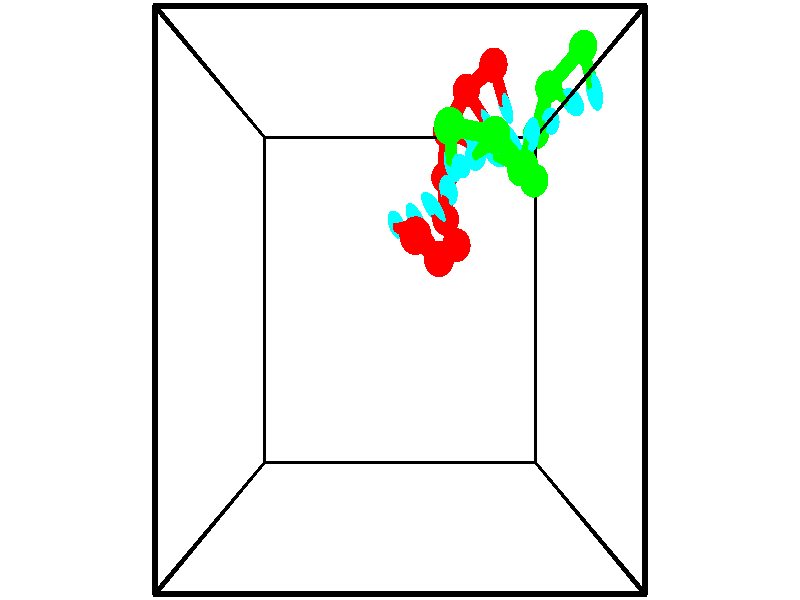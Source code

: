 // switches for output
#declare DRAW_BASES = 1; // possible values are 0, 1; only relevant for DNA ribbons
#declare DRAW_BASES_TYPE = 3; // possible values are 1, 2, 3; only relevant for DNA ribbons
#declare DRAW_FOG = 0; // set to 1 to enable fog

#include "colors.inc"

#include "transforms.inc"
background { rgb <1, 1, 1>}

#default {
   normal{
       ripples 0.25
       frequency 0.20
       turbulence 0.2
       lambda 5
   }
	finish {
		phong 0.1
		phong_size 40.
	}
}

// original window dimensions: 1024x640


// camera settings

camera {
	sky <-0, 1, 0>
	up <-0, 1, 0>
	right 1.6 * <1, 0, 0>
	location <2.5, 2.5, 11.1562>
	look_at <2.5, 2.5, 2.5>
	direction <0, 0, -8.6562>
	angle 67.0682
}


# declare cpy_camera_pos = <2.5, 2.5, 11.1562>;
# if (DRAW_FOG = 1)
fog {
	fog_type 2
	up vnormalize(cpy_camera_pos)
	color rgbt<1,1,1,0.3>
	distance 1e-5
	fog_alt 3e-3
	fog_offset 4
}
# end


// LIGHTS

# declare lum = 6;
global_settings {
	ambient_light rgb lum * <0.05, 0.05, 0.05>
	max_trace_level 15
}# declare cpy_direct_light_amount = 0.25;
light_source
{	1000 * <-1, -1, 1>,
	rgb lum * cpy_direct_light_amount
	parallel
}

light_source
{	1000 * <1, 1, -1>,
	rgb lum * cpy_direct_light_amount
	parallel
}

// strand 0

// nucleotide -1

// particle -1
sphere {
	<2.741774, 3.336310, 1.736837> 0.250000
	pigment { color rgbt <1,0,0,0> }
	no_shadow
}
cylinder {
	<2.570049, 3.451561, 1.394451>,  <2.467015, 3.520712, 1.189020>, 0.100000
	pigment { color rgbt <1,0,0,0> }
	no_shadow
}
cylinder {
	<2.570049, 3.451561, 1.394451>,  <2.741774, 3.336310, 1.736837>, 0.100000
	pigment { color rgbt <1,0,0,0> }
	no_shadow
}

// particle -1
sphere {
	<2.570049, 3.451561, 1.394451> 0.100000
	pigment { color rgbt <1,0,0,0> }
	no_shadow
}
sphere {
	0, 1
	scale<0.080000,0.200000,0.300000>
	matrix <0.889492, 0.299127, -0.345437,
		0.156512, -0.909673, -0.384706,
		-0.429311, 0.288128, -0.855964,
		2.441256, 3.537999, 1.137662>
	pigment { color rgbt <0,1,1,0> }
	no_shadow
}
cylinder {
	<3.145493, 3.066662, 1.158367>,  <2.741774, 3.336310, 1.736837>, 0.130000
	pigment { color rgbt <1,0,0,0> }
	no_shadow
}

// nucleotide -1

// particle -1
sphere {
	<3.145493, 3.066662, 1.158367> 0.250000
	pigment { color rgbt <1,0,0,0> }
	no_shadow
}
cylinder {
	<2.933987, 3.380135, 1.027981>,  <2.807083, 3.568218, 0.949749>, 0.100000
	pigment { color rgbt <1,0,0,0> }
	no_shadow
}
cylinder {
	<2.933987, 3.380135, 1.027981>,  <3.145493, 3.066662, 1.158367>, 0.100000
	pigment { color rgbt <1,0,0,0> }
	no_shadow
}

// particle -1
sphere {
	<2.933987, 3.380135, 1.027981> 0.100000
	pigment { color rgbt <1,0,0,0> }
	no_shadow
}
sphere {
	0, 1
	scale<0.080000,0.200000,0.300000>
	matrix <0.819997, 0.372523, -0.434547,
		-0.219117, -0.497063, -0.839593,
		-0.528765, 0.783681, -0.325964,
		2.775357, 3.615239, 0.930191>
	pigment { color rgbt <0,1,1,0> }
	no_shadow
}
cylinder {
	<3.499630, 3.308328, 0.453383>,  <3.145493, 3.066662, 1.158367>, 0.130000
	pigment { color rgbt <1,0,0,0> }
	no_shadow
}

// nucleotide -1

// particle -1
sphere {
	<3.499630, 3.308328, 0.453383> 0.250000
	pigment { color rgbt <1,0,0,0> }
	no_shadow
}
cylinder {
	<3.260014, 3.604630, 0.574993>,  <3.116243, 3.782411, 0.647959>, 0.100000
	pigment { color rgbt <1,0,0,0> }
	no_shadow
}
cylinder {
	<3.260014, 3.604630, 0.574993>,  <3.499630, 3.308328, 0.453383>, 0.100000
	pigment { color rgbt <1,0,0,0> }
	no_shadow
}

// particle -1
sphere {
	<3.260014, 3.604630, 0.574993> 0.100000
	pigment { color rgbt <1,0,0,0> }
	no_shadow
}
sphere {
	0, 1
	scale<0.080000,0.200000,0.300000>
	matrix <0.625006, 0.669909, -0.400736,
		-0.500516, -0.050041, -0.864280,
		-0.599042, 0.740755, 0.304024,
		3.080301, 3.826856, 0.666200>
	pigment { color rgbt <0,1,1,0> }
	no_shadow
}
cylinder {
	<3.358818, 3.757480, -0.184878>,  <3.499630, 3.308328, 0.453383>, 0.130000
	pigment { color rgbt <1,0,0,0> }
	no_shadow
}

// nucleotide -1

// particle -1
sphere {
	<3.358818, 3.757480, -0.184878> 0.250000
	pigment { color rgbt <1,0,0,0> }
	no_shadow
}
cylinder {
	<3.360489, 3.965981, 0.156479>,  <3.361491, 4.091081, 0.361293>, 0.100000
	pigment { color rgbt <1,0,0,0> }
	no_shadow
}
cylinder {
	<3.360489, 3.965981, 0.156479>,  <3.358818, 3.757480, -0.184878>, 0.100000
	pigment { color rgbt <1,0,0,0> }
	no_shadow
}

// particle -1
sphere {
	<3.360489, 3.965981, 0.156479> 0.100000
	pigment { color rgbt <1,0,0,0> }
	no_shadow
}
sphere {
	0, 1
	scale<0.080000,0.200000,0.300000>
	matrix <0.671871, 0.630619, -0.388471,
		-0.740656, 0.574993, -0.347579,
		0.004178, 0.521252, 0.853393,
		3.361742, 4.122356, 0.412497>
	pigment { color rgbt <0,1,1,0> }
	no_shadow
}
cylinder {
	<3.349146, 4.458232, -0.409956>,  <3.358818, 3.757480, -0.184878>, 0.130000
	pigment { color rgbt <1,0,0,0> }
	no_shadow
}

// nucleotide -1

// particle -1
sphere {
	<3.349146, 4.458232, -0.409956> 0.250000
	pigment { color rgbt <1,0,0,0> }
	no_shadow
}
cylinder {
	<3.485958, 4.490913, -0.035503>,  <3.568045, 4.510522, 0.189168>, 0.100000
	pigment { color rgbt <1,0,0,0> }
	no_shadow
}
cylinder {
	<3.485958, 4.490913, -0.035503>,  <3.349146, 4.458232, -0.409956>, 0.100000
	pigment { color rgbt <1,0,0,0> }
	no_shadow
}

// particle -1
sphere {
	<3.485958, 4.490913, -0.035503> 0.100000
	pigment { color rgbt <1,0,0,0> }
	no_shadow
}
sphere {
	0, 1
	scale<0.080000,0.200000,0.300000>
	matrix <0.728959, 0.605588, -0.319191,
		-0.592988, 0.791573, 0.147570,
		0.342029, 0.081704, 0.936131,
		3.588567, 4.515425, 0.245336>
	pigment { color rgbt <0,1,1,0> }
	no_shadow
}
cylinder {
	<3.378247, 5.172645, -0.332738>,  <3.349146, 4.458232, -0.409956>, 0.130000
	pigment { color rgbt <1,0,0,0> }
	no_shadow
}

// nucleotide -1

// particle -1
sphere {
	<3.378247, 5.172645, -0.332738> 0.250000
	pigment { color rgbt <1,0,0,0> }
	no_shadow
}
cylinder {
	<3.630146, 5.011772, -0.066906>,  <3.781285, 4.915248, 0.092593>, 0.100000
	pigment { color rgbt <1,0,0,0> }
	no_shadow
}
cylinder {
	<3.630146, 5.011772, -0.066906>,  <3.378247, 5.172645, -0.332738>, 0.100000
	pigment { color rgbt <1,0,0,0> }
	no_shadow
}

// particle -1
sphere {
	<3.630146, 5.011772, -0.066906> 0.100000
	pigment { color rgbt <1,0,0,0> }
	no_shadow
}
sphere {
	0, 1
	scale<0.080000,0.200000,0.300000>
	matrix <0.704707, 0.655724, -0.270948,
		-0.326811, 0.638964, 0.696361,
		0.629747, -0.402182, 0.664581,
		3.819070, 4.891118, 0.132468>
	pigment { color rgbt <0,1,1,0> }
	no_shadow
}
cylinder {
	<3.727921, 5.733143, -0.023019>,  <3.378247, 5.172645, -0.332738>, 0.130000
	pigment { color rgbt <1,0,0,0> }
	no_shadow
}

// nucleotide -1

// particle -1
sphere {
	<3.727921, 5.733143, -0.023019> 0.250000
	pigment { color rgbt <1,0,0,0> }
	no_shadow
}
cylinder {
	<3.958584, 5.411392, 0.034172>,  <4.096982, 5.218341, 0.068487>, 0.100000
	pigment { color rgbt <1,0,0,0> }
	no_shadow
}
cylinder {
	<3.958584, 5.411392, 0.034172>,  <3.727921, 5.733143, -0.023019>, 0.100000
	pigment { color rgbt <1,0,0,0> }
	no_shadow
}

// particle -1
sphere {
	<3.958584, 5.411392, 0.034172> 0.100000
	pigment { color rgbt <1,0,0,0> }
	no_shadow
}
sphere {
	0, 1
	scale<0.080000,0.200000,0.300000>
	matrix <0.816973, 0.566723, -0.106678,
		0.004780, 0.178327, 0.983960,
		0.576656, -0.804378, 0.142979,
		4.131581, 5.170079, 0.077066>
	pigment { color rgbt <0,1,1,0> }
	no_shadow
}
cylinder {
	<4.163662, 5.987058, 0.393029>,  <3.727921, 5.733143, -0.023019>, 0.130000
	pigment { color rgbt <1,0,0,0> }
	no_shadow
}

// nucleotide -1

// particle -1
sphere {
	<4.163662, 5.987058, 0.393029> 0.250000
	pigment { color rgbt <1,0,0,0> }
	no_shadow
}
cylinder {
	<4.323929, 5.696785, 0.169296>,  <4.420089, 5.522621, 0.035057>, 0.100000
	pigment { color rgbt <1,0,0,0> }
	no_shadow
}
cylinder {
	<4.323929, 5.696785, 0.169296>,  <4.163662, 5.987058, 0.393029>, 0.100000
	pigment { color rgbt <1,0,0,0> }
	no_shadow
}

// particle -1
sphere {
	<4.323929, 5.696785, 0.169296> 0.100000
	pigment { color rgbt <1,0,0,0> }
	no_shadow
}
sphere {
	0, 1
	scale<0.080000,0.200000,0.300000>
	matrix <0.837050, 0.538166, -0.098616,
		0.372578, -0.428677, 0.823057,
		0.400666, -0.725682, -0.559332,
		4.444129, 5.479080, 0.001497>
	pigment { color rgbt <0,1,1,0> }
	no_shadow
}
// strand 1

// nucleotide -1

// particle -1
sphere {
	<5.839111, 6.344917, 0.131428> 0.250000
	pigment { color rgbt <0,1,0,0> }
	no_shadow
}
cylinder {
	<5.961810, 5.964279, 0.123699>,  <6.035429, 5.735897, 0.119062>, 0.100000
	pigment { color rgbt <0,1,0,0> }
	no_shadow
}
cylinder {
	<5.961810, 5.964279, 0.123699>,  <5.839111, 6.344917, 0.131428>, 0.100000
	pigment { color rgbt <0,1,0,0> }
	no_shadow
}

// particle -1
sphere {
	<5.961810, 5.964279, 0.123699> 0.100000
	pigment { color rgbt <0,1,0,0> }
	no_shadow
}
sphere {
	0, 1
	scale<0.080000,0.200000,0.300000>
	matrix <-0.920244, -0.301703, 0.249252,
		-0.243016, -0.058678, -0.968246,
		0.306748, -0.951594, -0.019321,
		6.053834, 5.678801, 0.117903>
	pigment { color rgbt <0,1,1,0> }
	no_shadow
}
cylinder {
	<5.336584, 5.886374, -0.355452>,  <5.839111, 6.344917, 0.131428>, 0.130000
	pigment { color rgbt <0,1,0,0> }
	no_shadow
}

// nucleotide -1

// particle -1
sphere {
	<5.336584, 5.886374, -0.355452> 0.250000
	pigment { color rgbt <0,1,0,0> }
	no_shadow
}
cylinder {
	<5.514486, 5.669693, -0.070145>,  <5.621228, 5.539685, 0.101040>, 0.100000
	pigment { color rgbt <0,1,0,0> }
	no_shadow
}
cylinder {
	<5.514486, 5.669693, -0.070145>,  <5.336584, 5.886374, -0.355452>, 0.100000
	pigment { color rgbt <0,1,0,0> }
	no_shadow
}

// particle -1
sphere {
	<5.514486, 5.669693, -0.070145> 0.100000
	pigment { color rgbt <0,1,0,0> }
	no_shadow
}
sphere {
	0, 1
	scale<0.080000,0.200000,0.300000>
	matrix <-0.889438, -0.360776, 0.280609,
		0.105324, -0.759210, -0.642267,
		0.444755, -0.541701, 0.713269,
		5.647913, 5.507183, 0.143836>
	pigment { color rgbt <0,1,1,0> }
	no_shadow
}
cylinder {
	<5.126964, 5.175404, -0.506081>,  <5.336584, 5.886374, -0.355452>, 0.130000
	pigment { color rgbt <0,1,0,0> }
	no_shadow
}

// nucleotide -1

// particle -1
sphere {
	<5.126964, 5.175404, -0.506081> 0.250000
	pigment { color rgbt <0,1,0,0> }
	no_shadow
}
cylinder {
	<5.189659, 5.194046, -0.111465>,  <5.227276, 5.205232, 0.125304>, 0.100000
	pigment { color rgbt <0,1,0,0> }
	no_shadow
}
cylinder {
	<5.189659, 5.194046, -0.111465>,  <5.126964, 5.175404, -0.506081>, 0.100000
	pigment { color rgbt <0,1,0,0> }
	no_shadow
}

// particle -1
sphere {
	<5.189659, 5.194046, -0.111465> 0.100000
	pigment { color rgbt <0,1,0,0> }
	no_shadow
}
sphere {
	0, 1
	scale<0.080000,0.200000,0.300000>
	matrix <-0.903990, -0.395547, 0.162309,
		0.397788, -0.917262, -0.019863,
		0.156737, 0.046609, 0.986540,
		5.236681, 5.208028, 0.184497>
	pigment { color rgbt <0,1,1,0> }
	no_shadow
}
cylinder {
	<4.793683, 4.552370, -0.312391>,  <5.126964, 5.175404, -0.506081>, 0.130000
	pigment { color rgbt <0,1,0,0> }
	no_shadow
}

// nucleotide -1

// particle -1
sphere {
	<4.793683, 4.552370, -0.312391> 0.250000
	pigment { color rgbt <0,1,0,0> }
	no_shadow
}
cylinder {
	<4.841216, 4.797348, 0.000221>,  <4.869736, 4.944335, 0.187789>, 0.100000
	pigment { color rgbt <0,1,0,0> }
	no_shadow
}
cylinder {
	<4.841216, 4.797348, 0.000221>,  <4.793683, 4.552370, -0.312391>, 0.100000
	pigment { color rgbt <0,1,0,0> }
	no_shadow
}

// particle -1
sphere {
	<4.841216, 4.797348, 0.000221> 0.100000
	pigment { color rgbt <0,1,0,0> }
	no_shadow
}
sphere {
	0, 1
	scale<0.080000,0.200000,0.300000>
	matrix <-0.909434, -0.248771, 0.333231,
		0.398507, -0.750350, 0.527416,
		0.118834, 0.612445, 0.781530,
		4.876866, 4.981081, 0.234680>
	pigment { color rgbt <0,1,1,0> }
	no_shadow
}
cylinder {
	<4.900564, 4.281384, 0.346551>,  <4.793683, 4.552370, -0.312391>, 0.130000
	pigment { color rgbt <0,1,0,0> }
	no_shadow
}

// nucleotide -1

// particle -1
sphere {
	<4.900564, 4.281384, 0.346551> 0.250000
	pigment { color rgbt <0,1,0,0> }
	no_shadow
}
cylinder {
	<4.682714, 4.616447, 0.330006>,  <4.552003, 4.817485, 0.320078>, 0.100000
	pigment { color rgbt <0,1,0,0> }
	no_shadow
}
cylinder {
	<4.682714, 4.616447, 0.330006>,  <4.900564, 4.281384, 0.346551>, 0.100000
	pigment { color rgbt <0,1,0,0> }
	no_shadow
}

// particle -1
sphere {
	<4.682714, 4.616447, 0.330006> 0.100000
	pigment { color rgbt <0,1,0,0> }
	no_shadow
}
sphere {
	0, 1
	scale<0.080000,0.200000,0.300000>
	matrix <-0.826402, -0.527592, 0.196739,
		0.142976, 0.141333, 0.979583,
		-0.544625, 0.837659, -0.041364,
		4.519326, 4.867745, 0.317596>
	pigment { color rgbt <0,1,1,0> }
	no_shadow
}
cylinder {
	<4.559796, 4.345347, 1.070997>,  <4.900564, 4.281384, 0.346551>, 0.130000
	pigment { color rgbt <0,1,0,0> }
	no_shadow
}

// nucleotide -1

// particle -1
sphere {
	<4.559796, 4.345347, 1.070997> 0.250000
	pigment { color rgbt <0,1,0,0> }
	no_shadow
}
cylinder {
	<4.333935, 4.511734, 0.785862>,  <4.198418, 4.611566, 0.614781>, 0.100000
	pigment { color rgbt <0,1,0,0> }
	no_shadow
}
cylinder {
	<4.333935, 4.511734, 0.785862>,  <4.559796, 4.345347, 1.070997>, 0.100000
	pigment { color rgbt <0,1,0,0> }
	no_shadow
}

// particle -1
sphere {
	<4.333935, 4.511734, 0.785862> 0.100000
	pigment { color rgbt <0,1,0,0> }
	no_shadow
}
sphere {
	0, 1
	scale<0.080000,0.200000,0.300000>
	matrix <-0.797988, -0.495625, 0.342886,
		-0.210671, 0.762448, 0.611793,
		-0.564653, 0.415967, -0.712838,
		4.164539, 4.636524, 0.572010>
	pigment { color rgbt <0,1,1,0> }
	no_shadow
}
cylinder {
	<4.025387, 4.716794, 1.425482>,  <4.559796, 4.345347, 1.070997>, 0.130000
	pigment { color rgbt <0,1,0,0> }
	no_shadow
}

// nucleotide -1

// particle -1
sphere {
	<4.025387, 4.716794, 1.425482> 0.250000
	pigment { color rgbt <0,1,0,0> }
	no_shadow
}
cylinder {
	<3.893354, 4.625206, 1.059177>,  <3.814135, 4.570253, 0.839395>, 0.100000
	pigment { color rgbt <0,1,0,0> }
	no_shadow
}
cylinder {
	<3.893354, 4.625206, 1.059177>,  <4.025387, 4.716794, 1.425482>, 0.100000
	pigment { color rgbt <0,1,0,0> }
	no_shadow
}

// particle -1
sphere {
	<3.893354, 4.625206, 1.059177> 0.100000
	pigment { color rgbt <0,1,0,0> }
	no_shadow
}
sphere {
	0, 1
	scale<0.080000,0.200000,0.300000>
	matrix <-0.759291, -0.511977, 0.401692,
		-0.560823, 0.827921, -0.004860,
		-0.330081, -0.228969, -0.915762,
		3.794330, 4.556516, 0.784449>
	pigment { color rgbt <0,1,1,0> }
	no_shadow
}
cylinder {
	<3.293800, 4.828998, 1.461013>,  <4.025387, 4.716794, 1.425482>, 0.130000
	pigment { color rgbt <0,1,0,0> }
	no_shadow
}

// nucleotide -1

// particle -1
sphere {
	<3.293800, 4.828998, 1.461013> 0.250000
	pigment { color rgbt <0,1,0,0> }
	no_shadow
}
cylinder {
	<3.346624, 4.590736, 1.144089>,  <3.378319, 4.447779, 0.953934>, 0.100000
	pigment { color rgbt <0,1,0,0> }
	no_shadow
}
cylinder {
	<3.346624, 4.590736, 1.144089>,  <3.293800, 4.828998, 1.461013>, 0.100000
	pigment { color rgbt <0,1,0,0> }
	no_shadow
}

// particle -1
sphere {
	<3.346624, 4.590736, 1.144089> 0.100000
	pigment { color rgbt <0,1,0,0> }
	no_shadow
}
sphere {
	0, 1
	scale<0.080000,0.200000,0.300000>
	matrix <-0.787985, -0.548010, 0.280651,
		-0.601365, 0.587266, -0.541736,
		0.132060, -0.595654, -0.792311,
		3.386242, 4.412040, 0.906395>
	pigment { color rgbt <0,1,1,0> }
	no_shadow
}
// box output
cylinder {
	<0.000000, 0.000000, 0.000000>,  <5.000000, 0.000000, 0.000000>, 0.025000
	pigment { color rgbt <0,0,0,0> }
	no_shadow
}
cylinder {
	<0.000000, 0.000000, 0.000000>,  <0.000000, 5.000000, 0.000000>, 0.025000
	pigment { color rgbt <0,0,0,0> }
	no_shadow
}
cylinder {
	<0.000000, 0.000000, 0.000000>,  <0.000000, 0.000000, 5.000000>, 0.025000
	pigment { color rgbt <0,0,0,0> }
	no_shadow
}
cylinder {
	<5.000000, 5.000000, 5.000000>,  <0.000000, 5.000000, 5.000000>, 0.025000
	pigment { color rgbt <0,0,0,0> }
	no_shadow
}
cylinder {
	<5.000000, 5.000000, 5.000000>,  <5.000000, 0.000000, 5.000000>, 0.025000
	pigment { color rgbt <0,0,0,0> }
	no_shadow
}
cylinder {
	<5.000000, 5.000000, 5.000000>,  <5.000000, 5.000000, 0.000000>, 0.025000
	pigment { color rgbt <0,0,0,0> }
	no_shadow
}
cylinder {
	<0.000000, 0.000000, 5.000000>,  <0.000000, 5.000000, 5.000000>, 0.025000
	pigment { color rgbt <0,0,0,0> }
	no_shadow
}
cylinder {
	<0.000000, 0.000000, 5.000000>,  <5.000000, 0.000000, 5.000000>, 0.025000
	pigment { color rgbt <0,0,0,0> }
	no_shadow
}
cylinder {
	<5.000000, 5.000000, 0.000000>,  <0.000000, 5.000000, 0.000000>, 0.025000
	pigment { color rgbt <0,0,0,0> }
	no_shadow
}
cylinder {
	<5.000000, 5.000000, 0.000000>,  <5.000000, 0.000000, 0.000000>, 0.025000
	pigment { color rgbt <0,0,0,0> }
	no_shadow
}
cylinder {
	<5.000000, 0.000000, 5.000000>,  <5.000000, 0.000000, 0.000000>, 0.025000
	pigment { color rgbt <0,0,0,0> }
	no_shadow
}
cylinder {
	<0.000000, 5.000000, 0.000000>,  <0.000000, 5.000000, 5.000000>, 0.025000
	pigment { color rgbt <0,0,0,0> }
	no_shadow
}
// end of box output
